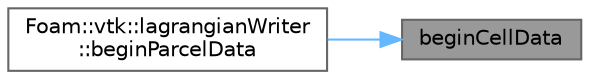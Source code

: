 digraph "beginCellData"
{
 // LATEX_PDF_SIZE
  bgcolor="transparent";
  edge [fontname=Helvetica,fontsize=10,labelfontname=Helvetica,labelfontsize=10];
  node [fontname=Helvetica,fontsize=10,shape=box,height=0.2,width=0.4];
  rankdir="RL";
  Node1 [id="Node000001",label="beginCellData",height=0.2,width=0.4,color="gray40", fillcolor="grey60", style="filled", fontcolor="black",tooltip=" "];
  Node1 -> Node2 [id="edge1_Node000001_Node000002",dir="back",color="steelblue1",style="solid",tooltip=" "];
  Node2 [id="Node000002",label="Foam::vtk::lagrangianWriter\l::beginParcelData",height=0.2,width=0.4,color="grey40", fillcolor="white", style="filled",URL="$classFoam_1_1vtk_1_1lagrangianWriter.html#a70a7d3c0ea58e0973e4973741b484042",tooltip=" "];
}
